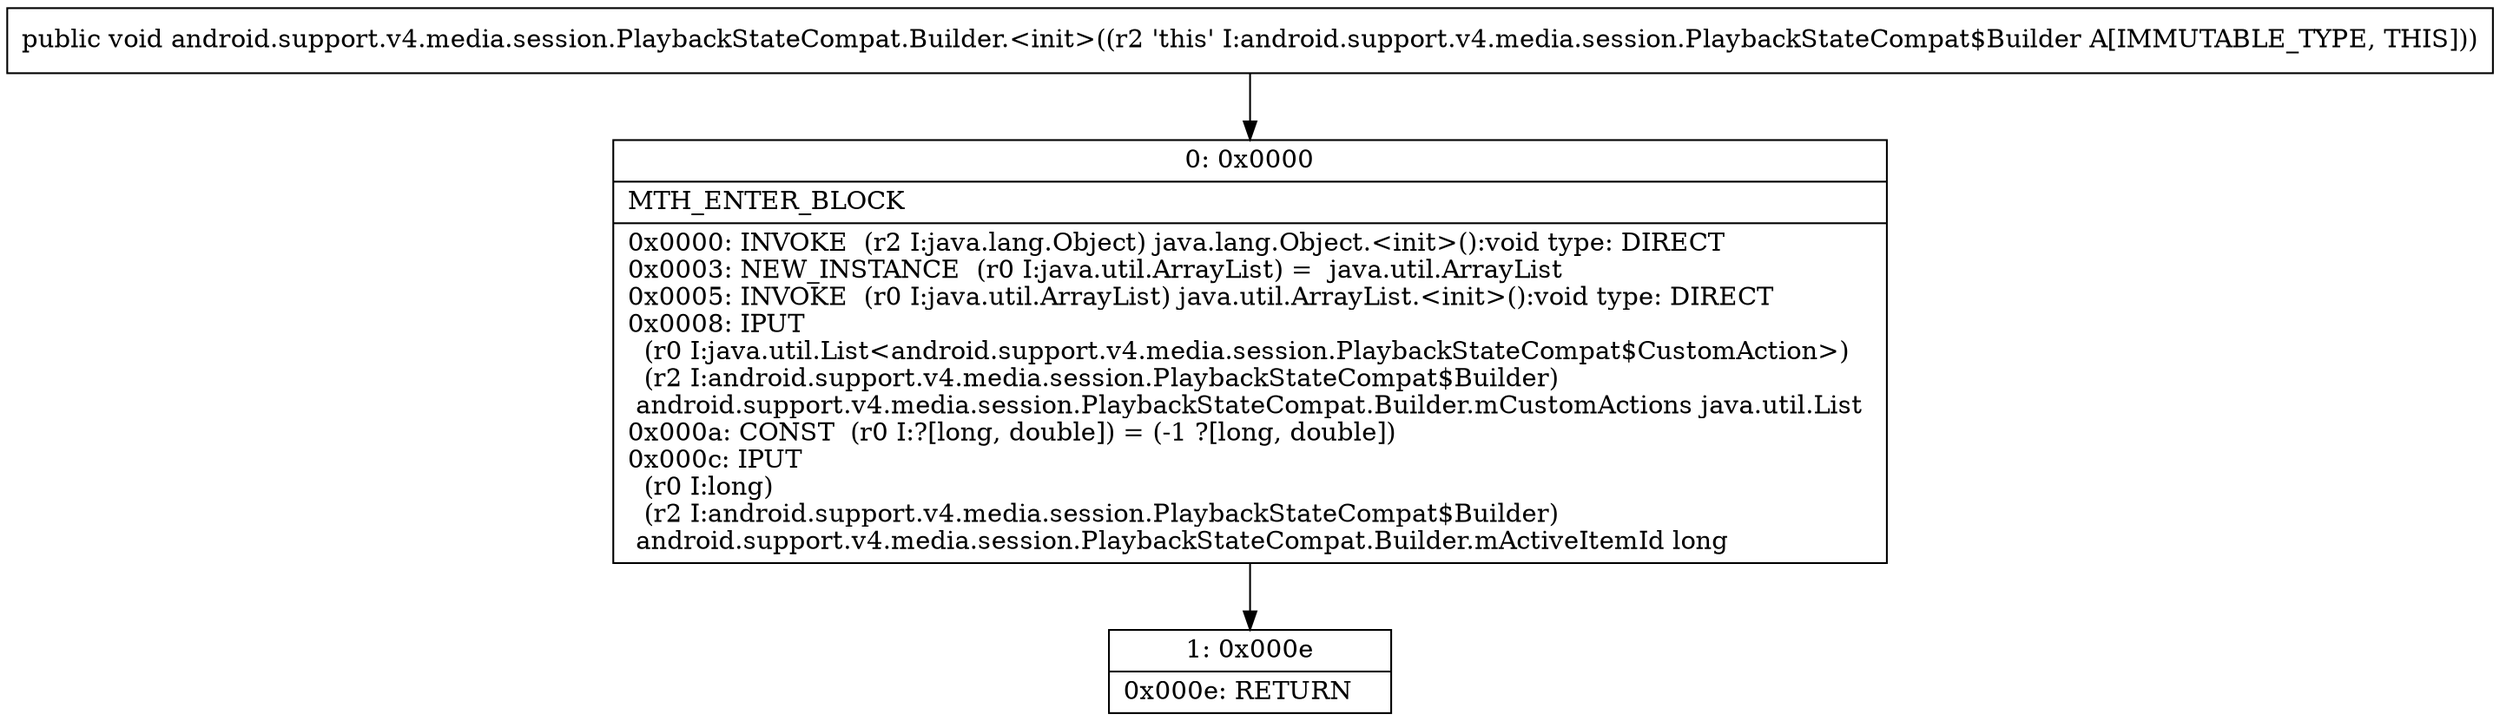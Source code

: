 digraph "CFG forandroid.support.v4.media.session.PlaybackStateCompat.Builder.\<init\>()V" {
Node_0 [shape=record,label="{0\:\ 0x0000|MTH_ENTER_BLOCK\l|0x0000: INVOKE  (r2 I:java.lang.Object) java.lang.Object.\<init\>():void type: DIRECT \l0x0003: NEW_INSTANCE  (r0 I:java.util.ArrayList) =  java.util.ArrayList \l0x0005: INVOKE  (r0 I:java.util.ArrayList) java.util.ArrayList.\<init\>():void type: DIRECT \l0x0008: IPUT  \l  (r0 I:java.util.List\<android.support.v4.media.session.PlaybackStateCompat$CustomAction\>)\l  (r2 I:android.support.v4.media.session.PlaybackStateCompat$Builder)\l android.support.v4.media.session.PlaybackStateCompat.Builder.mCustomActions java.util.List \l0x000a: CONST  (r0 I:?[long, double]) = (\-1 ?[long, double]) \l0x000c: IPUT  \l  (r0 I:long)\l  (r2 I:android.support.v4.media.session.PlaybackStateCompat$Builder)\l android.support.v4.media.session.PlaybackStateCompat.Builder.mActiveItemId long \l}"];
Node_1 [shape=record,label="{1\:\ 0x000e|0x000e: RETURN   \l}"];
MethodNode[shape=record,label="{public void android.support.v4.media.session.PlaybackStateCompat.Builder.\<init\>((r2 'this' I:android.support.v4.media.session.PlaybackStateCompat$Builder A[IMMUTABLE_TYPE, THIS])) }"];
MethodNode -> Node_0;
Node_0 -> Node_1;
}

